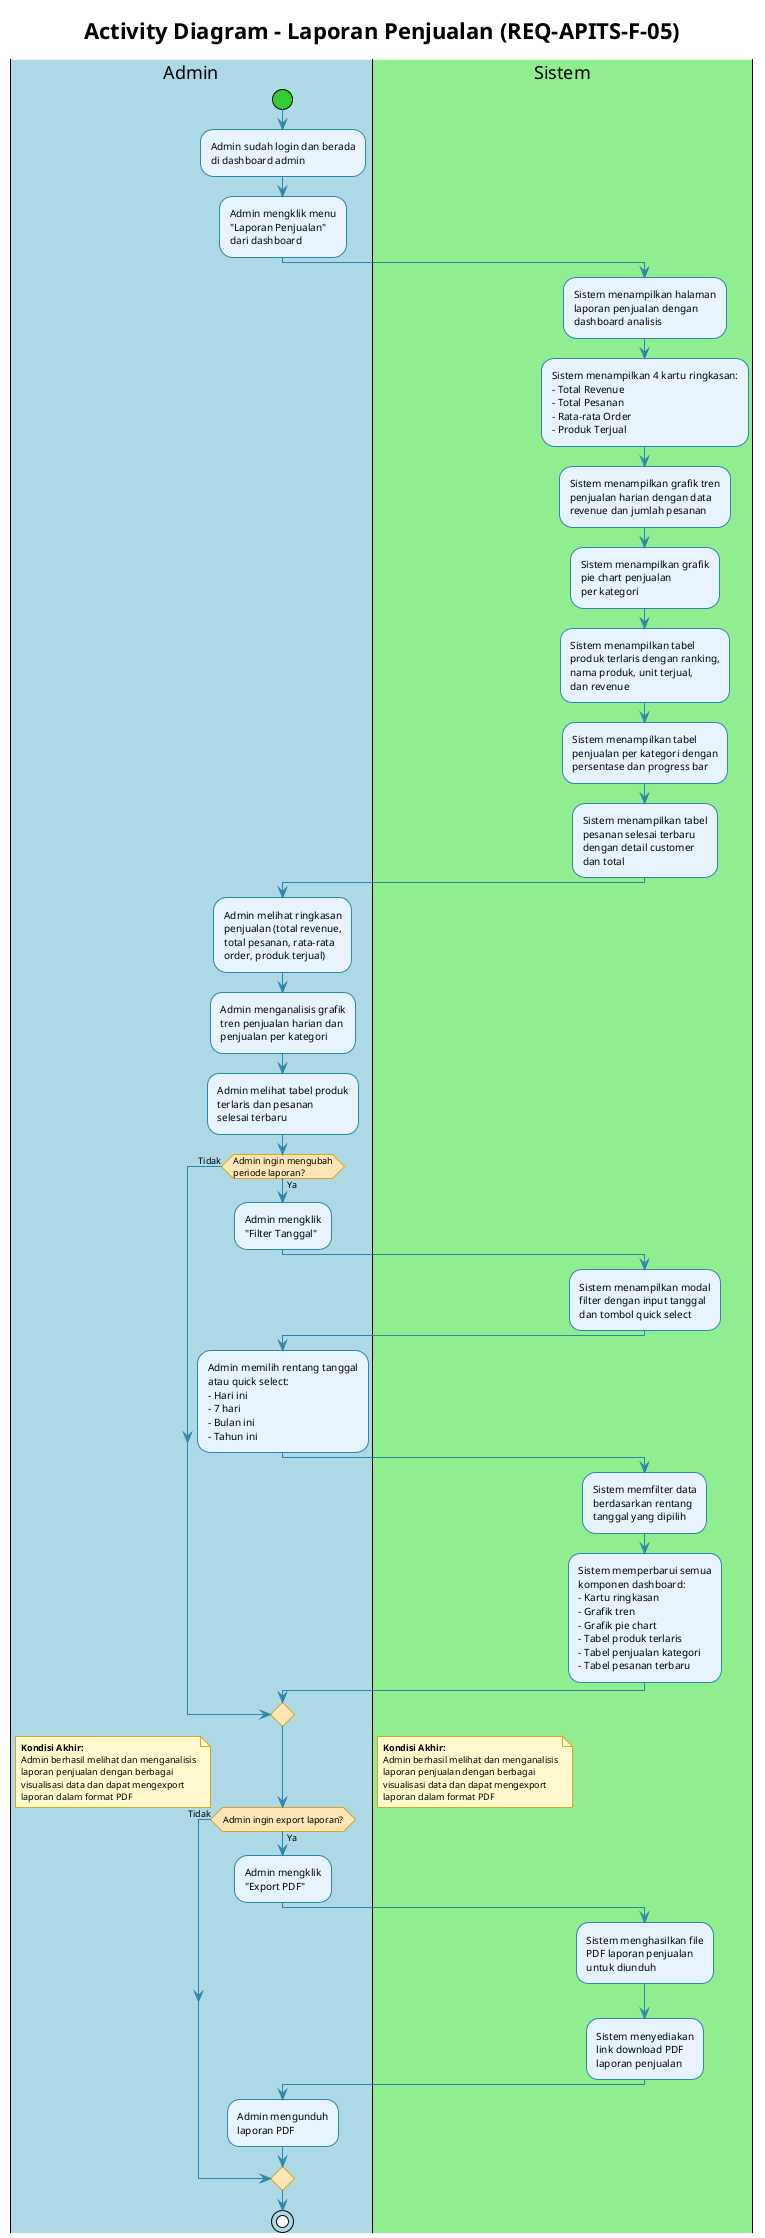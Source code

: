 @startuml Activity_Diagram_Laporan_Penjualan
!theme plain

' Styling parameters
skinparam backgroundColor #FFFFFF
skinparam activityBackgroundColor #E8F4FD
skinparam activityBorderColor #2E86AB
skinparam activityFontName Arial
skinparam activityFontSize 10
skinparam activityFontColor #000000
skinparam activityArrowColor #2E86AB
skinparam activityArrowFontName Arial
skinparam activityArrowFontSize 9
skinparam activityArrowFontColor #000000
skinparam activityDiamondBackgroundColor #FFE4B5
skinparam activityDiamondBorderColor #DAA520
skinparam activityDiamondFontName Arial
skinparam activityDiamondFontSize 9
skinparam activityStartColor #32CD32
skinparam activityEndColor #FF6347
skinparam activityBarColor #2E86AB
skinparam partitionBackgroundColor #F0F8FF
skinparam partitionBorderColor #2E86AB
skinparam noteBackgroundColor #FFFACD
skinparam noteBorderColor #DAA520
skinparam noteFontSize 9

title **Activity Diagram - Laporan Penjualan (REQ-APITS-F-05)**

|#LightBlue|Admin|
start
:Admin sudah login dan berada\ndi dashboard admin;

:Admin mengklik menu\n"Laporan Penjualan"\ndari dashboard;

|#LightGreen|Sistem|
:Sistem menampilkan halaman\nlaporan penjualan dengan\ndashboard analisis;

:Sistem menampilkan 4 kartu ringkasan:\n- Total Revenue\n- Total Pesanan\n- Rata-rata Order\n- Produk Terjual;

:Sistem menampilkan grafik tren\npenjualan harian dengan data\nrevenue dan jumlah pesanan;

:Sistem menampilkan grafik\npie chart penjualan\nper kategori;

:Sistem menampilkan tabel\nproduk terlaris dengan ranking,\nnama produk, unit terjual,\ndan revenue;

:Sistem menampilkan tabel\npenjualan per kategori dengan\npersentase dan progress bar;

:Sistem menampilkan tabel\npesanan selesai terbaru\ndengan detail customer\ndan total;

|#LightBlue|Admin|
:Admin melihat ringkasan\npenjualan (total revenue,\ntotal pesanan, rata-rata\norder, produk terjual);

:Admin menganalisis grafik\ntren penjualan harian dan\npenjualan per kategori;

:Admin melihat tabel produk\nterlaris dan pesanan\nselesai terbaru;

if (Admin ingin mengubah\nperiode laporan?) then (Ya)
    :Admin mengklik\n"Filter Tanggal";
    
    |#LightGreen|Sistem|
    :Sistem menampilkan modal\nfilter dengan input tanggal\ndan tombol quick select;
    
    |#LightBlue|Admin|
    :Admin memilih rentang tanggal\natau quick select:\n- Hari ini\n- 7 hari\n- Bulan ini\n- Tahun ini;
    
    |#LightGreen|Sistem|
    :Sistem memfilter data\nberdasarkan rentang\ntanggal yang dipilih;
    
    :Sistem memperbarui semua\nkomponen dashboard:\n- Kartu ringkasan\n- Grafik tren\n- Grafik pie chart\n- Tabel produk terlaris\n- Tabel penjualan kategori\n- Tabel pesanan terbaru;
    
    |#LightBlue|Admin|
else (Tidak)
endif

if (Admin ingin export laporan?) then (Ya)
    :Admin mengklik\n"Export PDF";
    
    |#LightGreen|Sistem|
    :Sistem menghasilkan file\nPDF laporan penjualan\nuntuk diunduh;
    
    :Sistem menyediakan\nlink download PDF\nlaporan penjualan;
    
    |#LightBlue|Admin|
    :Admin mengunduh\nlaporan PDF;
else (Tidak)
endif

note right
**Kondisi Akhir:**
Admin berhasil melihat dan menganalisis
laporan penjualan dengan berbagai
visualisasi data dan dapat mengexport
laporan dalam format PDF
end note

stop

@enduml